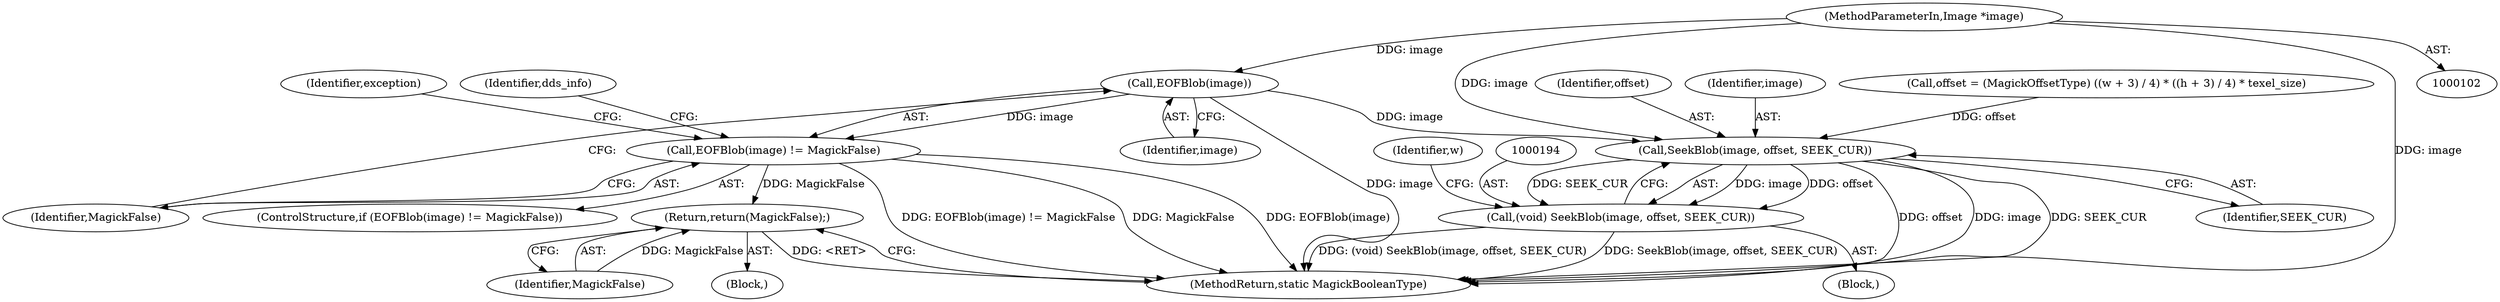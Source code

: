 digraph "0_ImageMagick_9b428b7af688fe319320aed15f2b94281d1e37b4@pointer" {
"1000103" [label="(MethodParameterIn,Image *image)"];
"1000114" [label="(Call,EOFBlob(image))"];
"1000113" [label="(Call,EOFBlob(image) != MagickFalse)"];
"1000125" [label="(Return,return(MagickFalse);)"];
"1000195" [label="(Call,SeekBlob(image, offset, SEEK_CUR))"];
"1000193" [label="(Call,(void) SeekBlob(image, offset, SEEK_CUR))"];
"1000116" [label="(Identifier,MagickFalse)"];
"1000117" [label="(Block,)"];
"1000125" [label="(Return,return(MagickFalse);)"];
"1000114" [label="(Call,EOFBlob(image))"];
"1000197" [label="(Identifier,offset)"];
"1000115" [label="(Identifier,image)"];
"1000196" [label="(Identifier,image)"];
"1000119" [label="(Identifier,exception)"];
"1000113" [label="(Call,EOFBlob(image) != MagickFalse)"];
"1000193" [label="(Call,(void) SeekBlob(image, offset, SEEK_CUR))"];
"1000176" [label="(Call,offset = (MagickOffsetType) ((w + 3) / 4) * ((h + 3) / 4) * texel_size)"];
"1000131" [label="(Identifier,dds_info)"];
"1000112" [label="(ControlStructure,if (EOFBlob(image) != MagickFalse))"];
"1000200" [label="(Identifier,w)"];
"1000175" [label="(Block,)"];
"1000198" [label="(Identifier,SEEK_CUR)"];
"1000195" [label="(Call,SeekBlob(image, offset, SEEK_CUR))"];
"1000209" [label="(MethodReturn,static MagickBooleanType)"];
"1000103" [label="(MethodParameterIn,Image *image)"];
"1000126" [label="(Identifier,MagickFalse)"];
"1000103" -> "1000102"  [label="AST: "];
"1000103" -> "1000209"  [label="DDG: image"];
"1000103" -> "1000114"  [label="DDG: image"];
"1000103" -> "1000195"  [label="DDG: image"];
"1000114" -> "1000113"  [label="AST: "];
"1000114" -> "1000115"  [label="CFG: "];
"1000115" -> "1000114"  [label="AST: "];
"1000116" -> "1000114"  [label="CFG: "];
"1000114" -> "1000209"  [label="DDG: image"];
"1000114" -> "1000113"  [label="DDG: image"];
"1000114" -> "1000195"  [label="DDG: image"];
"1000113" -> "1000112"  [label="AST: "];
"1000113" -> "1000116"  [label="CFG: "];
"1000116" -> "1000113"  [label="AST: "];
"1000119" -> "1000113"  [label="CFG: "];
"1000131" -> "1000113"  [label="CFG: "];
"1000113" -> "1000209"  [label="DDG: EOFBlob(image)"];
"1000113" -> "1000209"  [label="DDG: EOFBlob(image) != MagickFalse"];
"1000113" -> "1000209"  [label="DDG: MagickFalse"];
"1000113" -> "1000125"  [label="DDG: MagickFalse"];
"1000125" -> "1000117"  [label="AST: "];
"1000125" -> "1000126"  [label="CFG: "];
"1000126" -> "1000125"  [label="AST: "];
"1000209" -> "1000125"  [label="CFG: "];
"1000125" -> "1000209"  [label="DDG: <RET>"];
"1000126" -> "1000125"  [label="DDG: MagickFalse"];
"1000195" -> "1000193"  [label="AST: "];
"1000195" -> "1000198"  [label="CFG: "];
"1000196" -> "1000195"  [label="AST: "];
"1000197" -> "1000195"  [label="AST: "];
"1000198" -> "1000195"  [label="AST: "];
"1000193" -> "1000195"  [label="CFG: "];
"1000195" -> "1000209"  [label="DDG: offset"];
"1000195" -> "1000209"  [label="DDG: image"];
"1000195" -> "1000209"  [label="DDG: SEEK_CUR"];
"1000195" -> "1000193"  [label="DDG: image"];
"1000195" -> "1000193"  [label="DDG: offset"];
"1000195" -> "1000193"  [label="DDG: SEEK_CUR"];
"1000176" -> "1000195"  [label="DDG: offset"];
"1000193" -> "1000175"  [label="AST: "];
"1000194" -> "1000193"  [label="AST: "];
"1000200" -> "1000193"  [label="CFG: "];
"1000193" -> "1000209"  [label="DDG: SeekBlob(image, offset, SEEK_CUR)"];
"1000193" -> "1000209"  [label="DDG: (void) SeekBlob(image, offset, SEEK_CUR)"];
}
